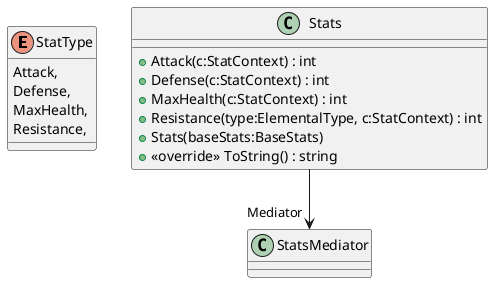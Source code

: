 @startuml
enum StatType {
    Attack,
    Defense,
    MaxHealth,
    Resistance,
}
class Stats {
    + Attack(c:StatContext) : int
    + Defense(c:StatContext) : int
    + MaxHealth(c:StatContext) : int
    + Resistance(type:ElementalType, c:StatContext) : int
    + Stats(baseStats:BaseStats)
    + <<override>> ToString() : string
}
Stats --> "Mediator" StatsMediator
@enduml
